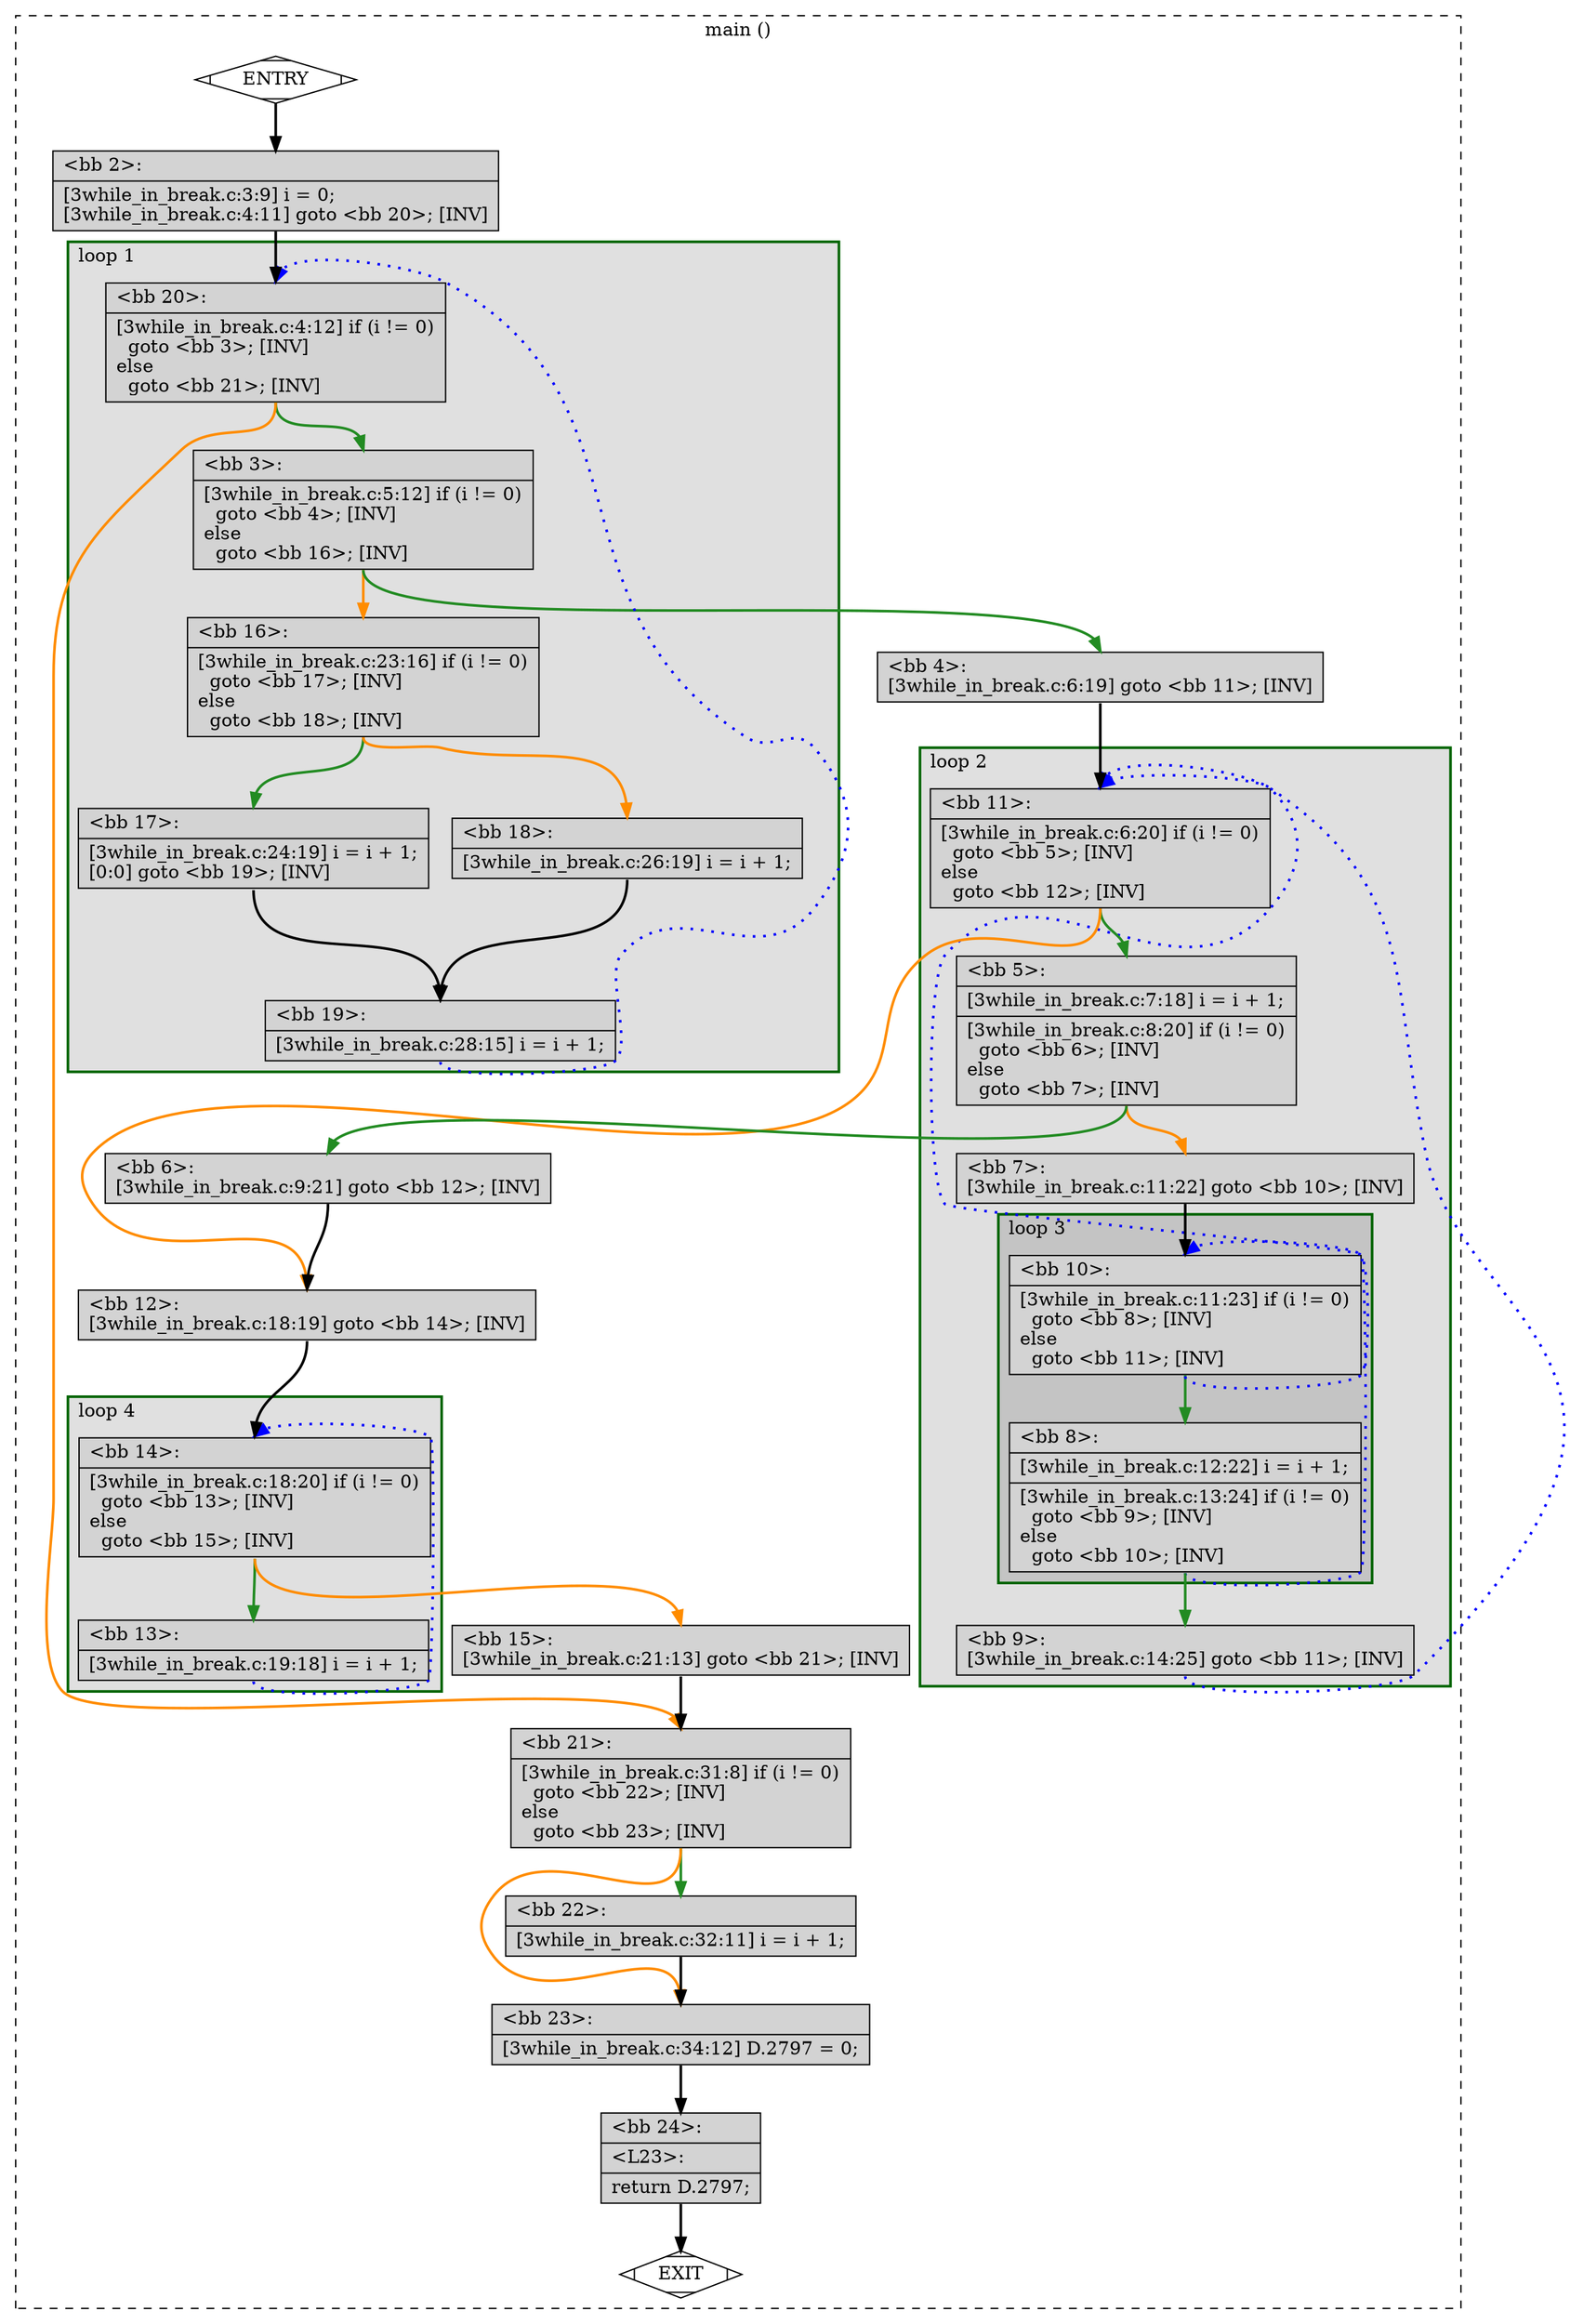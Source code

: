 digraph "a-3while_in_break.c.015t.cfg" {
overlap=false;
subgraph "cluster_main" {
	style="dashed";
	color="black";
	label="main ()";
	subgraph cluster_0_4 {
	style="filled";
	color="darkgreen";
	fillcolor="grey88";
	label="loop 4";
	labeljust=l;
	penwidth=2;
	fn_0_basic_block_14 [shape=record,style=filled,fillcolor=lightgrey,label="{\<bb\ 14\>:\l\
|[3while_in_break.c:18:20]\ if\ (i\ !=\ 0)\l\
\ \ goto\ \<bb\ 13\>;\ [INV]\l\
else\l\
\ \ goto\ \<bb\ 15\>;\ [INV]\l\
}"];

	fn_0_basic_block_13 [shape=record,style=filled,fillcolor=lightgrey,label="{\<bb\ 13\>:\l\
|[3while_in_break.c:19:18]\ i\ =\ i\ +\ 1;\l\
}"];

	}
	subgraph cluster_0_2 {
	style="filled";
	color="darkgreen";
	fillcolor="grey88";
	label="loop 2";
	labeljust=l;
	penwidth=2;
	subgraph cluster_0_3 {
	style="filled";
	color="darkgreen";
	fillcolor="grey77";
	label="loop 3";
	labeljust=l;
	penwidth=2;
	fn_0_basic_block_10 [shape=record,style=filled,fillcolor=lightgrey,label="{\<bb\ 10\>:\l\
|[3while_in_break.c:11:23]\ if\ (i\ !=\ 0)\l\
\ \ goto\ \<bb\ 8\>;\ [INV]\l\
else\l\
\ \ goto\ \<bb\ 11\>;\ [INV]\l\
}"];

	fn_0_basic_block_8 [shape=record,style=filled,fillcolor=lightgrey,label="{\<bb\ 8\>:\l\
|[3while_in_break.c:12:22]\ i\ =\ i\ +\ 1;\l\
|[3while_in_break.c:13:24]\ if\ (i\ !=\ 0)\l\
\ \ goto\ \<bb\ 9\>;\ [INV]\l\
else\l\
\ \ goto\ \<bb\ 10\>;\ [INV]\l\
}"];

	}
	fn_0_basic_block_11 [shape=record,style=filled,fillcolor=lightgrey,label="{\<bb\ 11\>:\l\
|[3while_in_break.c:6:20]\ if\ (i\ !=\ 0)\l\
\ \ goto\ \<bb\ 5\>;\ [INV]\l\
else\l\
\ \ goto\ \<bb\ 12\>;\ [INV]\l\
}"];

	fn_0_basic_block_5 [shape=record,style=filled,fillcolor=lightgrey,label="{\<bb\ 5\>:\l\
|[3while_in_break.c:7:18]\ i\ =\ i\ +\ 1;\l\
|[3while_in_break.c:8:20]\ if\ (i\ !=\ 0)\l\
\ \ goto\ \<bb\ 6\>;\ [INV]\l\
else\l\
\ \ goto\ \<bb\ 7\>;\ [INV]\l\
}"];

	fn_0_basic_block_7 [shape=record,style=filled,fillcolor=lightgrey,label="{\<bb\ 7\>:\l\
[3while_in_break.c:11:22]\ goto\ \<bb\ 10\>;\ [INV]\l\
}"];

	fn_0_basic_block_9 [shape=record,style=filled,fillcolor=lightgrey,label="{\<bb\ 9\>:\l\
[3while_in_break.c:14:25]\ goto\ \<bb\ 11\>;\ [INV]\l\
}"];

	}
	subgraph cluster_0_1 {
	style="filled";
	color="darkgreen";
	fillcolor="grey88";
	label="loop 1";
	labeljust=l;
	penwidth=2;
	fn_0_basic_block_20 [shape=record,style=filled,fillcolor=lightgrey,label="{\<bb\ 20\>:\l\
|[3while_in_break.c:4:12]\ if\ (i\ !=\ 0)\l\
\ \ goto\ \<bb\ 3\>;\ [INV]\l\
else\l\
\ \ goto\ \<bb\ 21\>;\ [INV]\l\
}"];

	fn_0_basic_block_3 [shape=record,style=filled,fillcolor=lightgrey,label="{\<bb\ 3\>:\l\
|[3while_in_break.c:5:12]\ if\ (i\ !=\ 0)\l\
\ \ goto\ \<bb\ 4\>;\ [INV]\l\
else\l\
\ \ goto\ \<bb\ 16\>;\ [INV]\l\
}"];

	fn_0_basic_block_16 [shape=record,style=filled,fillcolor=lightgrey,label="{\<bb\ 16\>:\l\
|[3while_in_break.c:23:16]\ if\ (i\ !=\ 0)\l\
\ \ goto\ \<bb\ 17\>;\ [INV]\l\
else\l\
\ \ goto\ \<bb\ 18\>;\ [INV]\l\
}"];

	fn_0_basic_block_17 [shape=record,style=filled,fillcolor=lightgrey,label="{\<bb\ 17\>:\l\
|[3while_in_break.c:24:19]\ i\ =\ i\ +\ 1;\l\
[0:0]\ goto\ \<bb\ 19\>;\ [INV]\l\
}"];

	fn_0_basic_block_18 [shape=record,style=filled,fillcolor=lightgrey,label="{\<bb\ 18\>:\l\
|[3while_in_break.c:26:19]\ i\ =\ i\ +\ 1;\l\
}"];

	fn_0_basic_block_19 [shape=record,style=filled,fillcolor=lightgrey,label="{\<bb\ 19\>:\l\
|[3while_in_break.c:28:15]\ i\ =\ i\ +\ 1;\l\
}"];

	}
	fn_0_basic_block_0 [shape=Mdiamond,style=filled,fillcolor=white,label="ENTRY"];

	fn_0_basic_block_1 [shape=Mdiamond,style=filled,fillcolor=white,label="EXIT"];

	fn_0_basic_block_2 [shape=record,style=filled,fillcolor=lightgrey,label="{\<bb\ 2\>:\l\
|[3while_in_break.c:3:9]\ i\ =\ 0;\l\
[3while_in_break.c:4:11]\ goto\ \<bb\ 20\>;\ [INV]\l\
}"];

	fn_0_basic_block_4 [shape=record,style=filled,fillcolor=lightgrey,label="{\<bb\ 4\>:\l\
[3while_in_break.c:6:19]\ goto\ \<bb\ 11\>;\ [INV]\l\
}"];

	fn_0_basic_block_6 [shape=record,style=filled,fillcolor=lightgrey,label="{\<bb\ 6\>:\l\
[3while_in_break.c:9:21]\ goto\ \<bb\ 12\>;\ [INV]\l\
}"];

	fn_0_basic_block_12 [shape=record,style=filled,fillcolor=lightgrey,label="{\<bb\ 12\>:\l\
[3while_in_break.c:18:19]\ goto\ \<bb\ 14\>;\ [INV]\l\
}"];

	fn_0_basic_block_15 [shape=record,style=filled,fillcolor=lightgrey,label="{\<bb\ 15\>:\l\
[3while_in_break.c:21:13]\ goto\ \<bb\ 21\>;\ [INV]\l\
}"];

	fn_0_basic_block_21 [shape=record,style=filled,fillcolor=lightgrey,label="{\<bb\ 21\>:\l\
|[3while_in_break.c:31:8]\ if\ (i\ !=\ 0)\l\
\ \ goto\ \<bb\ 22\>;\ [INV]\l\
else\l\
\ \ goto\ \<bb\ 23\>;\ [INV]\l\
}"];

	fn_0_basic_block_22 [shape=record,style=filled,fillcolor=lightgrey,label="{\<bb\ 22\>:\l\
|[3while_in_break.c:32:11]\ i\ =\ i\ +\ 1;\l\
}"];

	fn_0_basic_block_23 [shape=record,style=filled,fillcolor=lightgrey,label="{\<bb\ 23\>:\l\
|[3while_in_break.c:34:12]\ D.2797\ =\ 0;\l\
}"];

	fn_0_basic_block_24 [shape=record,style=filled,fillcolor=lightgrey,label="{\<bb\ 24\>:\l\
|\<L23\>:\l\
|return\ D.2797;\l\
}"];

	fn_0_basic_block_0:s -> fn_0_basic_block_2:n [style="solid,bold",color=black,weight=100,constraint=true];
	fn_0_basic_block_2:s -> fn_0_basic_block_20:n [style="solid,bold",color=black,weight=100,constraint=true];
	fn_0_basic_block_3:s -> fn_0_basic_block_4:n [style="solid,bold",color=forestgreen,weight=10,constraint=true];
	fn_0_basic_block_3:s -> fn_0_basic_block_16:n [style="solid,bold",color=darkorange,weight=10,constraint=true];
	fn_0_basic_block_4:s -> fn_0_basic_block_11:n [style="solid,bold",color=black,weight=100,constraint=true];
	fn_0_basic_block_5:s -> fn_0_basic_block_6:n [style="solid,bold",color=forestgreen,weight=10,constraint=true];
	fn_0_basic_block_5:s -> fn_0_basic_block_7:n [style="solid,bold",color=darkorange,weight=10,constraint=true];
	fn_0_basic_block_6:s -> fn_0_basic_block_12:n [style="solid,bold",color=black,weight=100,constraint=true];
	fn_0_basic_block_7:s -> fn_0_basic_block_10:n [style="solid,bold",color=black,weight=100,constraint=true];
	fn_0_basic_block_8:s -> fn_0_basic_block_9:n [style="solid,bold",color=forestgreen,weight=10,constraint=true];
	fn_0_basic_block_8:s -> fn_0_basic_block_10:n [style="dotted,bold",color=blue,weight=10,constraint=false];
	fn_0_basic_block_9:s -> fn_0_basic_block_11:n [style="dotted,bold",color=blue,weight=10,constraint=false];
	fn_0_basic_block_10:s -> fn_0_basic_block_8:n [style="solid,bold",color=forestgreen,weight=10,constraint=true];
	fn_0_basic_block_10:s -> fn_0_basic_block_11:n [style="dotted,bold",color=blue,weight=10,constraint=false];
	fn_0_basic_block_11:s -> fn_0_basic_block_5:n [style="solid,bold",color=forestgreen,weight=10,constraint=true];
	fn_0_basic_block_11:s -> fn_0_basic_block_12:n [style="solid,bold",color=darkorange,weight=10,constraint=true];
	fn_0_basic_block_12:s -> fn_0_basic_block_14:n [style="solid,bold",color=black,weight=100,constraint=true];
	fn_0_basic_block_13:s -> fn_0_basic_block_14:n [style="dotted,bold",color=blue,weight=10,constraint=false];
	fn_0_basic_block_14:s -> fn_0_basic_block_13:n [style="solid,bold",color=forestgreen,weight=10,constraint=true];
	fn_0_basic_block_14:s -> fn_0_basic_block_15:n [style="solid,bold",color=darkorange,weight=10,constraint=true];
	fn_0_basic_block_15:s -> fn_0_basic_block_21:n [style="solid,bold",color=black,weight=100,constraint=true];
	fn_0_basic_block_16:s -> fn_0_basic_block_17:n [style="solid,bold",color=forestgreen,weight=10,constraint=true];
	fn_0_basic_block_16:s -> fn_0_basic_block_18:n [style="solid,bold",color=darkorange,weight=10,constraint=true];
	fn_0_basic_block_17:s -> fn_0_basic_block_19:n [style="solid,bold",color=black,weight=100,constraint=true];
	fn_0_basic_block_18:s -> fn_0_basic_block_19:n [style="solid,bold",color=black,weight=100,constraint=true];
	fn_0_basic_block_19:s -> fn_0_basic_block_20:n [style="dotted,bold",color=blue,weight=10,constraint=false];
	fn_0_basic_block_20:s -> fn_0_basic_block_3:n [style="solid,bold",color=forestgreen,weight=10,constraint=true];
	fn_0_basic_block_20:s -> fn_0_basic_block_21:n [style="solid,bold",color=darkorange,weight=10,constraint=true];
	fn_0_basic_block_21:s -> fn_0_basic_block_22:n [style="solid,bold",color=forestgreen,weight=10,constraint=true];
	fn_0_basic_block_21:s -> fn_0_basic_block_23:n [style="solid,bold",color=darkorange,weight=10,constraint=true];
	fn_0_basic_block_22:s -> fn_0_basic_block_23:n [style="solid,bold",color=black,weight=100,constraint=true];
	fn_0_basic_block_23:s -> fn_0_basic_block_24:n [style="solid,bold",color=black,weight=100,constraint=true];
	fn_0_basic_block_24:s -> fn_0_basic_block_1:n [style="solid,bold",color=black,weight=10,constraint=true];
	fn_0_basic_block_0:s -> fn_0_basic_block_1:n [style="invis",constraint=true];
}
}
